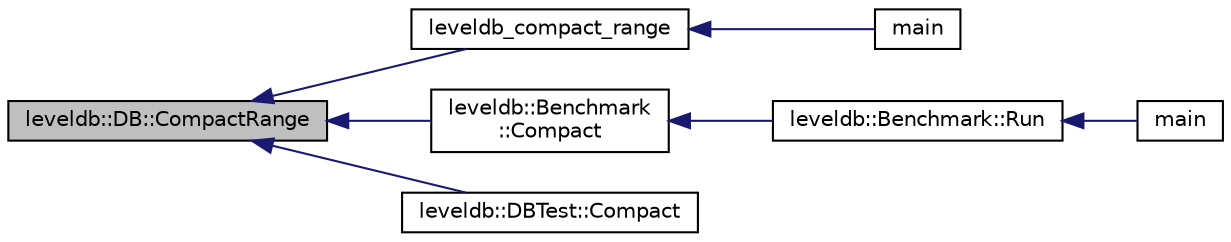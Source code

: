 digraph "leveldb::DB::CompactRange"
{
  edge [fontname="Helvetica",fontsize="10",labelfontname="Helvetica",labelfontsize="10"];
  node [fontname="Helvetica",fontsize="10",shape=record];
  rankdir="LR";
  Node1 [label="leveldb::DB::CompactRange",height=0.2,width=0.4,color="black", fillcolor="grey75", style="filled" fontcolor="black"];
  Node1 -> Node2 [dir="back",color="midnightblue",fontsize="10",style="solid"];
  Node2 [label="leveldb_compact_range",height=0.2,width=0.4,color="black", fillcolor="white", style="filled",URL="$c_8h.html#a2e579ef1579016b83b3fcb4038939517"];
  Node2 -> Node3 [dir="back",color="midnightblue",fontsize="10",style="solid"];
  Node3 [label="main",height=0.2,width=0.4,color="black", fillcolor="white", style="filled",URL="$c__test_8c.html#a3c04138a5bfe5d72780bb7e82a18e627"];
  Node1 -> Node4 [dir="back",color="midnightblue",fontsize="10",style="solid"];
  Node4 [label="leveldb::Benchmark\l::Compact",height=0.2,width=0.4,color="black", fillcolor="white", style="filled",URL="$classleveldb_1_1_benchmark.html#a4038073777f89d101a0ab308eaa2d1fc"];
  Node4 -> Node5 [dir="back",color="midnightblue",fontsize="10",style="solid"];
  Node5 [label="leveldb::Benchmark::Run",height=0.2,width=0.4,color="black", fillcolor="white", style="filled",URL="$classleveldb_1_1_benchmark.html#a2f262afa0c7d10fcf531fe9657fba490"];
  Node5 -> Node6 [dir="back",color="midnightblue",fontsize="10",style="solid"];
  Node6 [label="main",height=0.2,width=0.4,color="black", fillcolor="white", style="filled",URL="$db__bench_8cc.html#a3c04138a5bfe5d72780bb7e82a18e627"];
  Node1 -> Node7 [dir="back",color="midnightblue",fontsize="10",style="solid"];
  Node7 [label="leveldb::DBTest::Compact",height=0.2,width=0.4,color="black", fillcolor="white", style="filled",URL="$classleveldb_1_1_d_b_test.html#a9b6cd10fd7c8fc54127b0c40c0ac7db5"];
}

